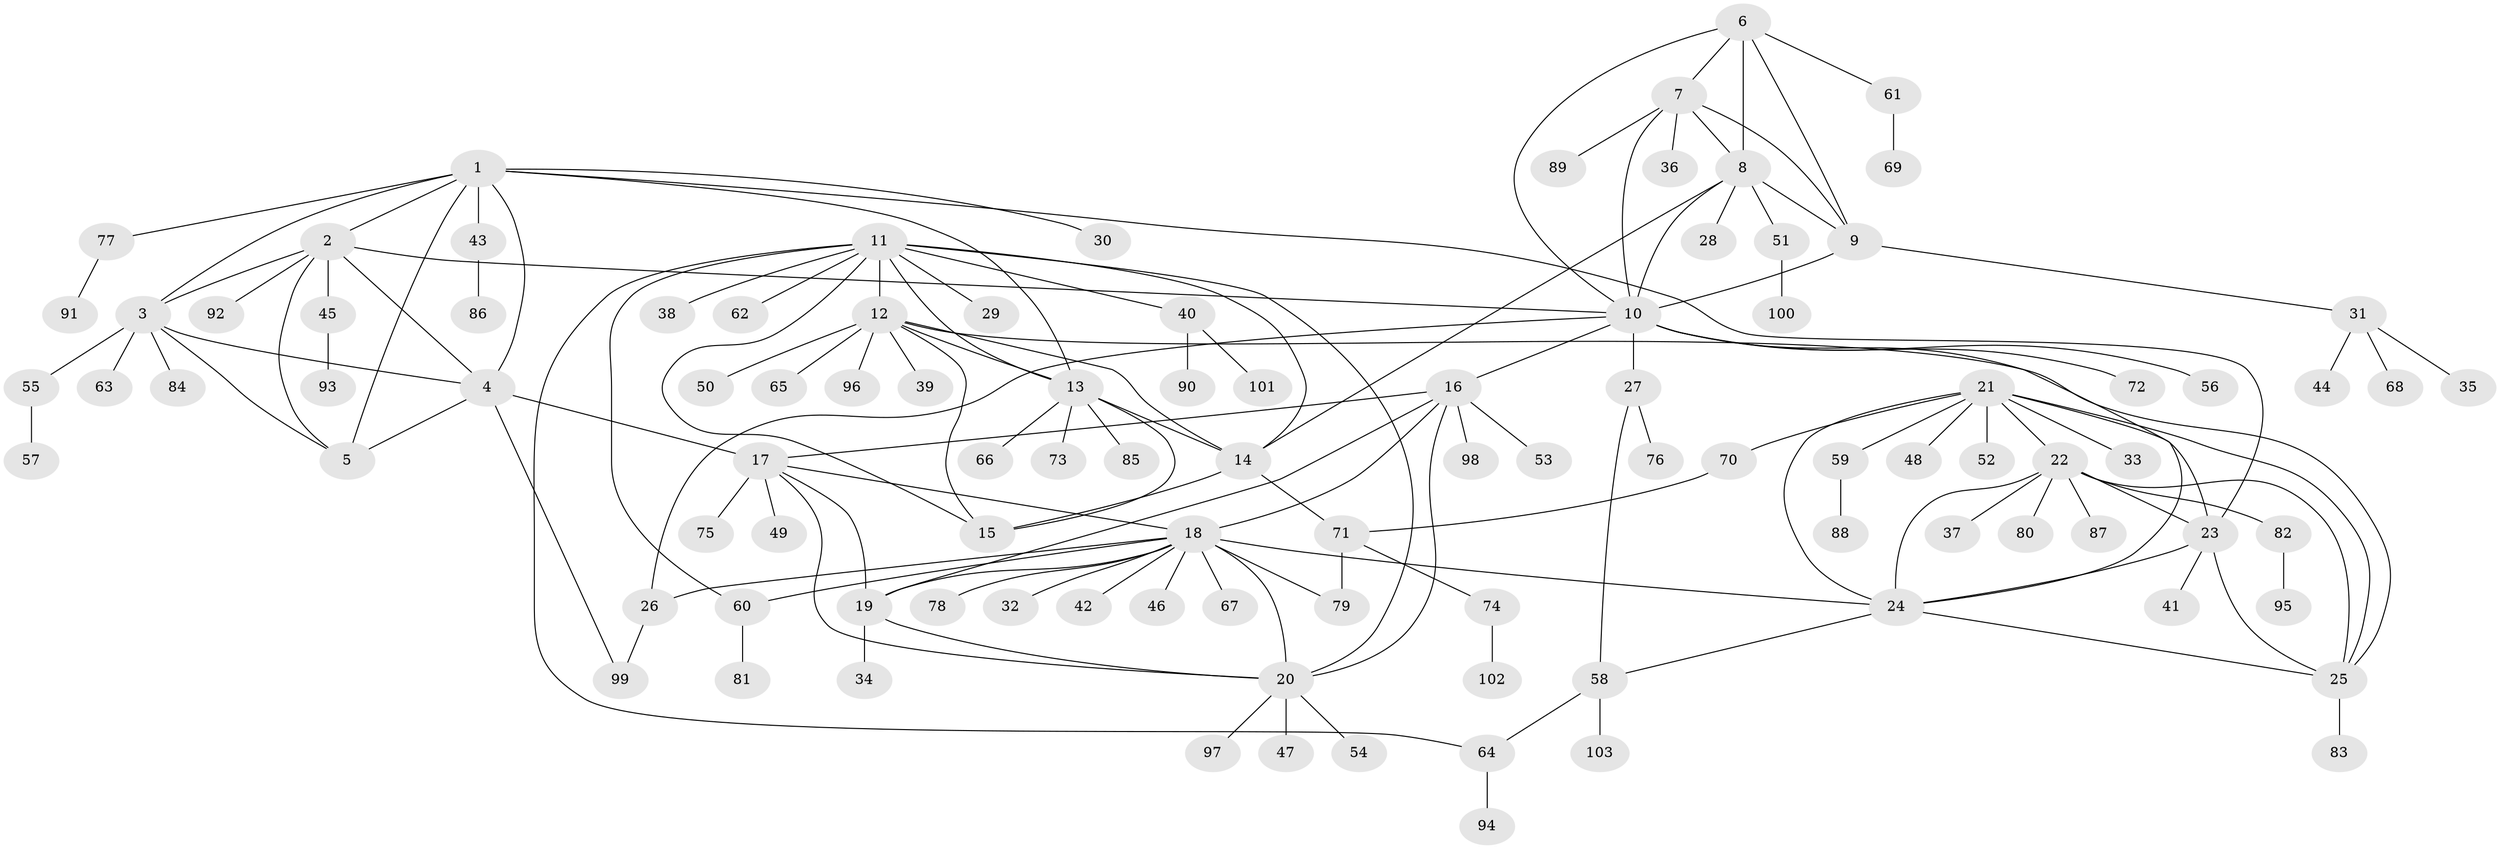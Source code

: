 // coarse degree distribution, {2: 0.0392156862745098, 7: 0.0196078431372549, 4: 0.0196078431372549, 3: 0.0196078431372549, 6: 0.0196078431372549, 5: 0.0196078431372549, 1: 0.7647058823529411, 10: 0.058823529411764705, 14: 0.0196078431372549, 8: 0.0196078431372549}
// Generated by graph-tools (version 1.1) at 2025/57/03/04/25 21:57:51]
// undirected, 103 vertices, 145 edges
graph export_dot {
graph [start="1"]
  node [color=gray90,style=filled];
  1;
  2;
  3;
  4;
  5;
  6;
  7;
  8;
  9;
  10;
  11;
  12;
  13;
  14;
  15;
  16;
  17;
  18;
  19;
  20;
  21;
  22;
  23;
  24;
  25;
  26;
  27;
  28;
  29;
  30;
  31;
  32;
  33;
  34;
  35;
  36;
  37;
  38;
  39;
  40;
  41;
  42;
  43;
  44;
  45;
  46;
  47;
  48;
  49;
  50;
  51;
  52;
  53;
  54;
  55;
  56;
  57;
  58;
  59;
  60;
  61;
  62;
  63;
  64;
  65;
  66;
  67;
  68;
  69;
  70;
  71;
  72;
  73;
  74;
  75;
  76;
  77;
  78;
  79;
  80;
  81;
  82;
  83;
  84;
  85;
  86;
  87;
  88;
  89;
  90;
  91;
  92;
  93;
  94;
  95;
  96;
  97;
  98;
  99;
  100;
  101;
  102;
  103;
  1 -- 2;
  1 -- 3;
  1 -- 4;
  1 -- 5;
  1 -- 13;
  1 -- 23;
  1 -- 30;
  1 -- 43;
  1 -- 77;
  2 -- 3;
  2 -- 4;
  2 -- 5;
  2 -- 10;
  2 -- 45;
  2 -- 92;
  3 -- 4;
  3 -- 5;
  3 -- 55;
  3 -- 63;
  3 -- 84;
  4 -- 5;
  4 -- 17;
  4 -- 99;
  6 -- 7;
  6 -- 8;
  6 -- 9;
  6 -- 10;
  6 -- 61;
  7 -- 8;
  7 -- 9;
  7 -- 10;
  7 -- 36;
  7 -- 89;
  8 -- 9;
  8 -- 10;
  8 -- 14;
  8 -- 28;
  8 -- 51;
  9 -- 10;
  9 -- 31;
  10 -- 16;
  10 -- 24;
  10 -- 26;
  10 -- 27;
  10 -- 56;
  10 -- 72;
  11 -- 12;
  11 -- 13;
  11 -- 14;
  11 -- 15;
  11 -- 20;
  11 -- 29;
  11 -- 38;
  11 -- 40;
  11 -- 60;
  11 -- 62;
  11 -- 64;
  12 -- 13;
  12 -- 14;
  12 -- 15;
  12 -- 25;
  12 -- 39;
  12 -- 50;
  12 -- 65;
  12 -- 96;
  13 -- 14;
  13 -- 15;
  13 -- 66;
  13 -- 73;
  13 -- 85;
  14 -- 15;
  14 -- 71;
  16 -- 17;
  16 -- 18;
  16 -- 19;
  16 -- 20;
  16 -- 53;
  16 -- 98;
  17 -- 18;
  17 -- 19;
  17 -- 20;
  17 -- 49;
  17 -- 75;
  18 -- 19;
  18 -- 20;
  18 -- 24;
  18 -- 26;
  18 -- 32;
  18 -- 42;
  18 -- 46;
  18 -- 60;
  18 -- 67;
  18 -- 78;
  18 -- 79;
  19 -- 20;
  19 -- 34;
  20 -- 47;
  20 -- 54;
  20 -- 97;
  21 -- 22;
  21 -- 23;
  21 -- 24;
  21 -- 25;
  21 -- 33;
  21 -- 48;
  21 -- 52;
  21 -- 59;
  21 -- 70;
  22 -- 23;
  22 -- 24;
  22 -- 25;
  22 -- 37;
  22 -- 80;
  22 -- 82;
  22 -- 87;
  23 -- 24;
  23 -- 25;
  23 -- 41;
  24 -- 25;
  24 -- 58;
  25 -- 83;
  26 -- 99;
  27 -- 58;
  27 -- 76;
  31 -- 35;
  31 -- 44;
  31 -- 68;
  40 -- 90;
  40 -- 101;
  43 -- 86;
  45 -- 93;
  51 -- 100;
  55 -- 57;
  58 -- 64;
  58 -- 103;
  59 -- 88;
  60 -- 81;
  61 -- 69;
  64 -- 94;
  70 -- 71;
  71 -- 74;
  71 -- 79;
  74 -- 102;
  77 -- 91;
  82 -- 95;
}
